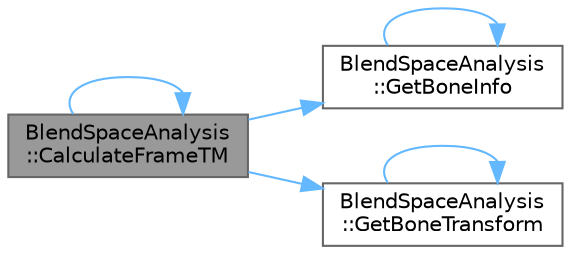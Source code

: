 digraph "BlendSpaceAnalysis::CalculateFrameTM"
{
 // INTERACTIVE_SVG=YES
 // LATEX_PDF_SIZE
  bgcolor="transparent";
  edge [fontname=Helvetica,fontsize=10,labelfontname=Helvetica,labelfontsize=10];
  node [fontname=Helvetica,fontsize=10,shape=box,height=0.2,width=0.4];
  rankdir="LR";
  Node1 [id="Node000001",label="BlendSpaceAnalysis\l::CalculateFrameTM",height=0.2,width=0.4,color="gray40", fillcolor="grey60", style="filled", fontcolor="black",tooltip=" "];
  Node1 -> Node1 [id="edge1_Node000001_Node000001",color="steelblue1",style="solid",tooltip=" "];
  Node1 -> Node2 [id="edge2_Node000001_Node000002",color="steelblue1",style="solid",tooltip=" "];
  Node2 [id="Node000002",label="BlendSpaceAnalysis\l::GetBoneInfo",height=0.2,width=0.4,color="grey40", fillcolor="white", style="filled",URL="$d6/d26/namespaceBlendSpaceAnalysis.html#a8061288bc93adf1e57c872139950b9d8",tooltip=" "];
  Node2 -> Node2 [id="edge3_Node000002_Node000002",color="steelblue1",style="solid",tooltip=" "];
  Node1 -> Node3 [id="edge4_Node000001_Node000003",color="steelblue1",style="solid",tooltip=" "];
  Node3 [id="Node000003",label="BlendSpaceAnalysis\l::GetBoneTransform",height=0.2,width=0.4,color="grey40", fillcolor="white", style="filled",URL="$d6/d26/namespaceBlendSpaceAnalysis.html#a1f4ee33dc62f3e1c8f031733b1525fc8",tooltip=" "];
  Node3 -> Node3 [id="edge5_Node000003_Node000003",color="steelblue1",style="solid",tooltip=" "];
}
